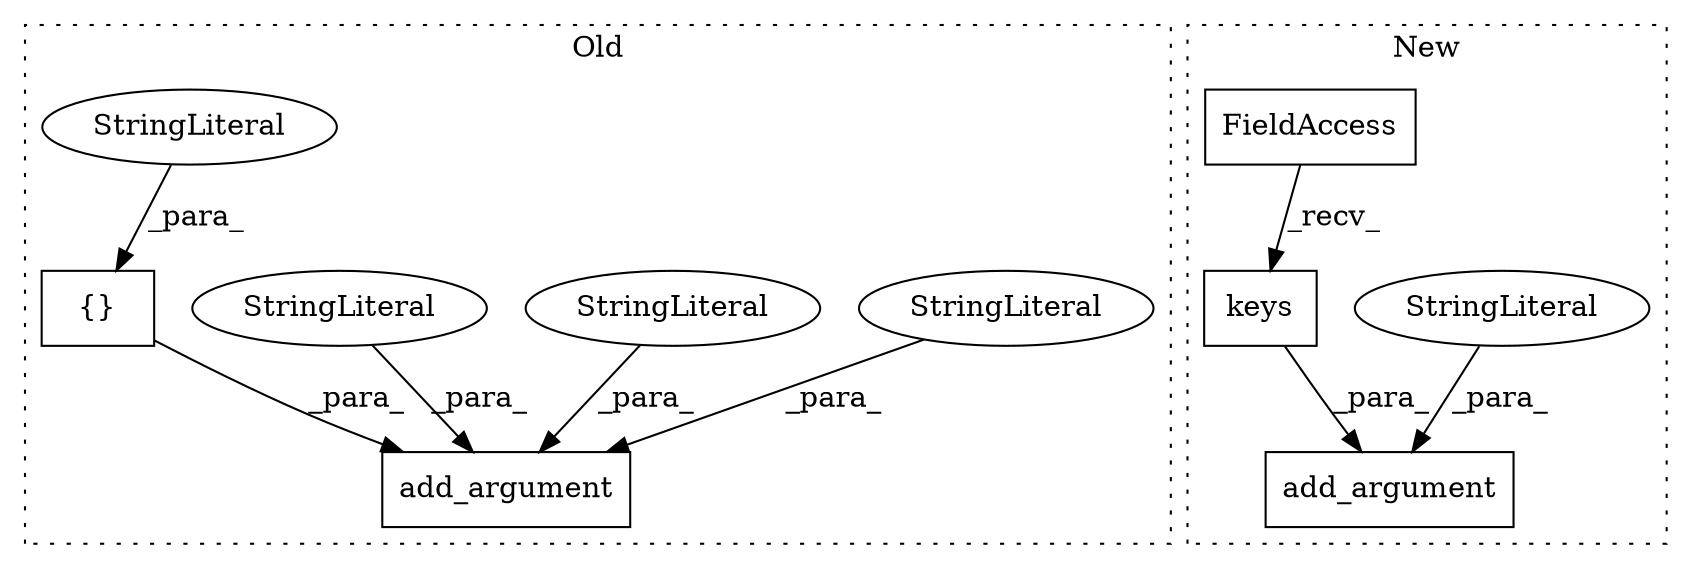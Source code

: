 digraph G {
subgraph cluster0 {
1 [label="add_argument" a="32" s="532,710" l="13,1" shape="box"];
3 [label="StringLiteral" a="45" s="545" l="12" shape="ellipse"];
5 [label="StringLiteral" a="45" s="558" l="24" shape="ellipse"];
6 [label="{}" a="4" s="602,699" l="1,1" shape="box"];
7 [label="StringLiteral" a="45" s="701" l="9" shape="ellipse"];
9 [label="StringLiteral" a="45" s="603" l="9" shape="ellipse"];
label = "Old";
style="dotted";
}
subgraph cluster1 {
2 [label="keys" a="32" s="1375" l="6" shape="box"];
4 [label="add_argument" a="32" s="1298,1391" l="13,1" shape="box"];
8 [label="StringLiteral" a="45" s="1324" l="24" shape="ellipse"];
10 [label="FieldAccess" a="22" s="1356" l="18" shape="box"];
label = "New";
style="dotted";
}
2 -> 4 [label="_para_"];
3 -> 1 [label="_para_"];
5 -> 1 [label="_para_"];
6 -> 1 [label="_para_"];
7 -> 1 [label="_para_"];
8 -> 4 [label="_para_"];
9 -> 6 [label="_para_"];
10 -> 2 [label="_recv_"];
}